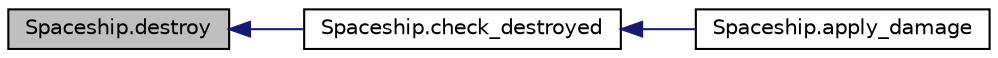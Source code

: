 digraph "Spaceship.destroy"
{
  edge [fontname="Helvetica",fontsize="10",labelfontname="Helvetica",labelfontsize="10"];
  node [fontname="Helvetica",fontsize="10",shape=record];
  rankdir="LR";
  Node76 [label="Spaceship.destroy",height=0.2,width=0.4,color="black", fillcolor="grey75", style="filled", fontcolor="black"];
  Node76 -> Node77 [dir="back",color="midnightblue",fontsize="10",style="solid",fontname="Helvetica"];
  Node77 [label="Spaceship.check_destroyed",height=0.2,width=0.4,color="black", fillcolor="white", style="filled",URL="$class_spaceship.html#a3f59582cf969851ab6633b4cf1047f20",tooltip="Prüft, ob das Raumschiff zerstört werden soll und tut dies ggf. "];
  Node77 -> Node78 [dir="back",color="midnightblue",fontsize="10",style="solid",fontname="Helvetica"];
  Node78 [label="Spaceship.apply_damage",height=0.2,width=0.4,color="black", fillcolor="white", style="filled",URL="$class_spaceship.html#aec76ac225db6e42b52afb3aac04f7cad",tooltip="Richtet Schaden am Raumschiff an "];
}
